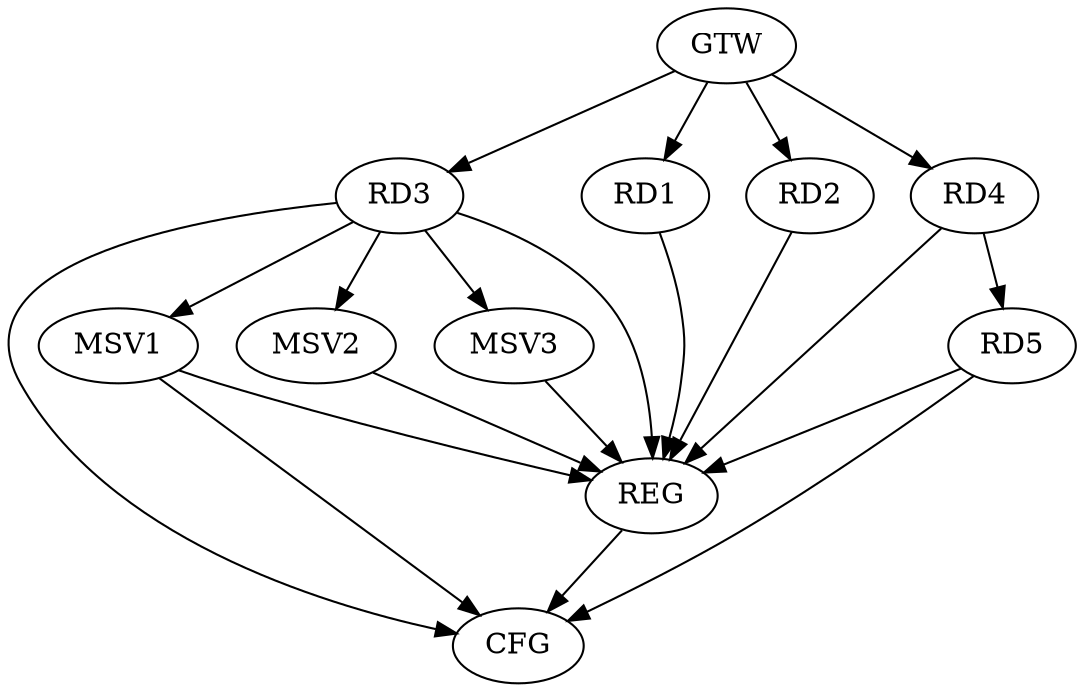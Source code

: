 strict digraph G {
  RD1 [ label="RD1" ];
  RD2 [ label="RD2" ];
  RD3 [ label="RD3" ];
  RD4 [ label="RD4" ];
  RD5 [ label="RD5" ];
  GTW [ label="GTW" ];
  REG [ label="REG" ];
  CFG [ label="CFG" ];
  MSV1 [ label="MSV1" ];
  MSV2 [ label="MSV2" ];
  MSV3 [ label="MSV3" ];
  RD4 -> RD5;
  GTW -> RD1;
  GTW -> RD2;
  GTW -> RD3;
  GTW -> RD4;
  RD1 -> REG;
  RD2 -> REG;
  RD3 -> REG;
  RD4 -> REG;
  RD5 -> REG;
  RD5 -> CFG;
  RD3 -> CFG;
  REG -> CFG;
  RD3 -> MSV1;
  MSV1 -> REG;
  MSV1 -> CFG;
  RD3 -> MSV2;
  MSV2 -> REG;
  RD3 -> MSV3;
  MSV3 -> REG;
}
